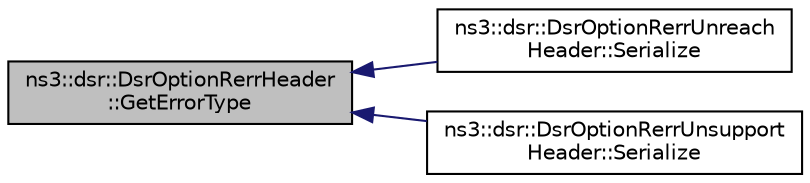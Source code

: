digraph "ns3::dsr::DsrOptionRerrHeader::GetErrorType"
{
  edge [fontname="Helvetica",fontsize="10",labelfontname="Helvetica",labelfontsize="10"];
  node [fontname="Helvetica",fontsize="10",shape=record];
  rankdir="LR";
  Node1 [label="ns3::dsr::DsrOptionRerrHeader\l::GetErrorType",height=0.2,width=0.4,color="black", fillcolor="grey75", style="filled", fontcolor="black"];
  Node1 -> Node2 [dir="back",color="midnightblue",fontsize="10",style="solid"];
  Node2 [label="ns3::dsr::DsrOptionRerrUnreach\lHeader::Serialize",height=0.2,width=0.4,color="black", fillcolor="white", style="filled",URL="$d0/d90/classns3_1_1dsr_1_1DsrOptionRerrUnreachHeader.html#aaf3feea2c11c1b363f4d4bc041a8f21c",tooltip="Serialize the packet. "];
  Node1 -> Node3 [dir="back",color="midnightblue",fontsize="10",style="solid"];
  Node3 [label="ns3::dsr::DsrOptionRerrUnsupport\lHeader::Serialize",height=0.2,width=0.4,color="black", fillcolor="white", style="filled",URL="$db/df8/classns3_1_1dsr_1_1DsrOptionRerrUnsupportHeader.html#a797b41d9c8fa55f825ac24dadb16fd7b",tooltip="Serialize the packet. "];
}
